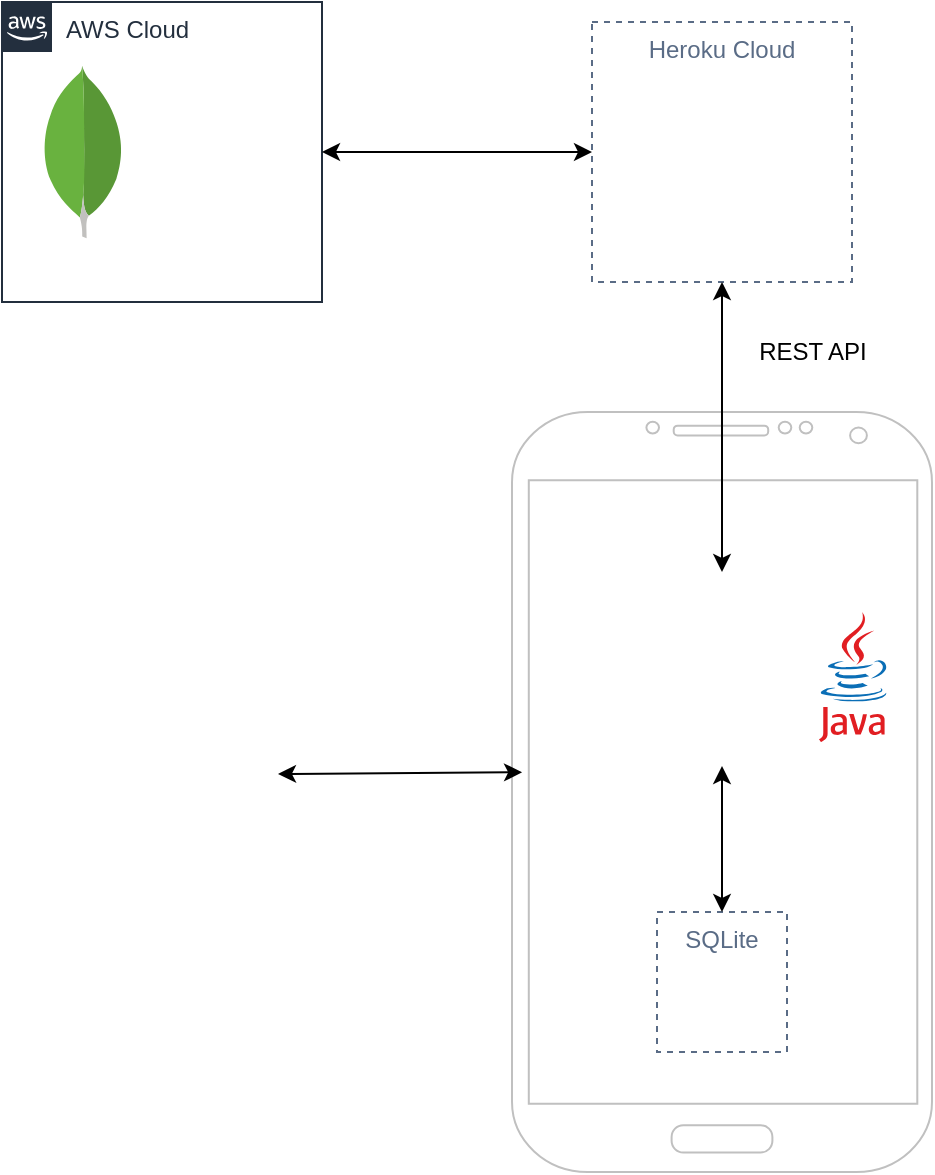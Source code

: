 <mxfile version="13.10.9" type="device"><diagram id="5MK0IfmXc1qlkzbs9dKC" name="Page-1"><mxGraphModel dx="946" dy="618" grid="1" gridSize="10" guides="1" tooltips="1" connect="1" arrows="1" fold="1" page="1" pageScale="1" pageWidth="827" pageHeight="1169" math="0" shadow="0"><root><mxCell id="0"/><mxCell id="1" parent="0"/><mxCell id="BarC6KIm3lW1qHcUtieY-1" value="" style="shape=image;html=1;verticalAlign=top;verticalLabelPosition=bottom;labelBackgroundColor=#ffffff;imageAspect=0;aspect=fixed;image=https://cdn2.iconfinder.com/data/icons/nodejs-1/128/nodejs-128.png" vertex="1" parent="1"><mxGeometry x="400" y="160" width="120" height="120" as="geometry"/></mxCell><mxCell id="BarC6KIm3lW1qHcUtieY-2" value="" style="dashed=0;outlineConnect=0;html=1;align=center;labelPosition=center;verticalLabelPosition=bottom;verticalAlign=top;shape=mxgraph.weblogos.mongodb" vertex="1" parent="1"><mxGeometry x="120" y="176.9" width="41.2" height="86.2" as="geometry"/></mxCell><mxCell id="BarC6KIm3lW1qHcUtieY-7" value="" style="shape=image;verticalLabelPosition=bottom;labelBackgroundColor=#ffffff;verticalAlign=top;aspect=fixed;imageAspect=0;image=https://maxcdn.icons8.com/Share/icon/Data/database_filled1600.png;" vertex="1" parent="1"><mxGeometry x="170" y="183" width="74" height="74" as="geometry"/></mxCell><mxCell id="BarC6KIm3lW1qHcUtieY-11" value="AWS Cloud" style="points=[[0,0],[0.25,0],[0.5,0],[0.75,0],[1,0],[1,0.25],[1,0.5],[1,0.75],[1,1],[0.75,1],[0.5,1],[0.25,1],[0,1],[0,0.75],[0,0.5],[0,0.25]];outlineConnect=0;gradientColor=none;html=1;whiteSpace=wrap;fontSize=12;fontStyle=0;shape=mxgraph.aws4.group;grIcon=mxgraph.aws4.group_aws_cloud_alt;strokeColor=#232F3E;fillColor=none;verticalAlign=top;align=left;spacingLeft=30;fontColor=#232F3E;dashed=0;" vertex="1" parent="1"><mxGeometry x="100" y="145" width="160" height="150" as="geometry"/></mxCell><mxCell id="BarC6KIm3lW1qHcUtieY-16" value="Heroku Cloud" style="fillColor=none;strokeColor=#5A6C86;dashed=1;verticalAlign=top;fontStyle=0;fontColor=#5A6C86;" vertex="1" parent="1"><mxGeometry x="395" y="155" width="130" height="130" as="geometry"/></mxCell><mxCell id="BarC6KIm3lW1qHcUtieY-17" value="" style="verticalLabelPosition=bottom;verticalAlign=top;html=1;shadow=0;dashed=0;strokeWidth=1;shape=mxgraph.android.phone2;strokeColor=#c0c0c0;" vertex="1" parent="1"><mxGeometry x="355" y="350" width="210" height="380" as="geometry"/></mxCell><mxCell id="BarC6KIm3lW1qHcUtieY-18" value="" style="shape=image;html=1;verticalAlign=top;verticalLabelPosition=bottom;labelBackgroundColor=#ffffff;imageAspect=0;aspect=fixed;image=https://cdn1.iconfinder.com/data/icons/simple-icons/128/heroku-128-black.png" vertex="1" parent="1"><mxGeometry x="395" y="155" width="28" height="28" as="geometry"/></mxCell><mxCell id="BarC6KIm3lW1qHcUtieY-20" value="SQLite" style="fillColor=none;strokeColor=#5A6C86;dashed=1;verticalAlign=top;fontStyle=0;fontColor=#5A6C86;" vertex="1" parent="1"><mxGeometry x="427.5" y="600" width="65" height="70" as="geometry"/></mxCell><mxCell id="BarC6KIm3lW1qHcUtieY-21" value="" style="shape=image;verticalLabelPosition=bottom;labelBackgroundColor=#ffffff;verticalAlign=top;aspect=fixed;imageAspect=0;image=https://maxcdn.icons8.com/Share/icon/Data/database_filled1600.png;" vertex="1" parent="1"><mxGeometry x="443" y="630" width="34" height="34" as="geometry"/></mxCell><mxCell id="BarC6KIm3lW1qHcUtieY-22" value="" style="shape=image;verticalLabelPosition=bottom;labelBackgroundColor=#ffffff;verticalAlign=top;aspect=fixed;imageAspect=0;image=https://blog.appliedis.com/wp-content/uploads/2013/11/android1.png;" vertex="1" parent="1"><mxGeometry x="411.5" y="430" width="97" height="97" as="geometry"/></mxCell><mxCell id="BarC6KIm3lW1qHcUtieY-23" value="" style="endArrow=classic;startArrow=classic;html=1;entryX=0.5;entryY=1;entryDx=0;entryDy=0;exitX=0.5;exitY=0;exitDx=0;exitDy=0;" edge="1" parent="1" source="BarC6KIm3lW1qHcUtieY-20" target="BarC6KIm3lW1qHcUtieY-22"><mxGeometry width="50" height="50" relative="1" as="geometry"><mxPoint x="190" y="540" as="sourcePoint"/><mxPoint x="240" y="490" as="targetPoint"/></mxGeometry></mxCell><mxCell id="BarC6KIm3lW1qHcUtieY-24" value="" style="endArrow=classic;startArrow=classic;html=1;exitX=0.5;exitY=0;exitDx=0;exitDy=0;entryX=0.5;entryY=1;entryDx=0;entryDy=0;" edge="1" parent="1" source="BarC6KIm3lW1qHcUtieY-22" target="BarC6KIm3lW1qHcUtieY-16"><mxGeometry width="50" height="50" relative="1" as="geometry"><mxPoint x="477" y="443" as="sourcePoint"/><mxPoint x="470" y="310" as="targetPoint"/></mxGeometry></mxCell><mxCell id="BarC6KIm3lW1qHcUtieY-25" value="" style="endArrow=classic;startArrow=classic;html=1;entryX=1;entryY=0.5;entryDx=0;entryDy=0;exitX=0;exitY=0.5;exitDx=0;exitDy=0;" edge="1" parent="1" source="BarC6KIm3lW1qHcUtieY-16" target="BarC6KIm3lW1qHcUtieY-11"><mxGeometry width="50" height="50" relative="1" as="geometry"><mxPoint x="330" y="358" as="sourcePoint"/><mxPoint x="330" y="285" as="targetPoint"/></mxGeometry></mxCell><mxCell id="BarC6KIm3lW1qHcUtieY-26" value="" style="shape=image;html=1;verticalAlign=top;verticalLabelPosition=bottom;labelBackgroundColor=#ffffff;imageAspect=0;aspect=fixed;image=https://cdn4.iconfinder.com/data/icons/essential-app-2/16/user-avatar-human-admin-login-128.png" vertex="1" parent="1"><mxGeometry x="110" y="467" width="128" height="128" as="geometry"/></mxCell><mxCell id="BarC6KIm3lW1qHcUtieY-27" value="" style="endArrow=classic;startArrow=classic;html=1;entryX=1;entryY=0.5;entryDx=0;entryDy=0;exitX=0.024;exitY=0.474;exitDx=0;exitDy=0;exitPerimeter=0;" edge="1" parent="1" source="BarC6KIm3lW1qHcUtieY-17" target="BarC6KIm3lW1qHcUtieY-26"><mxGeometry width="50" height="50" relative="1" as="geometry"><mxPoint x="365" y="520" as="sourcePoint"/><mxPoint x="230" y="520" as="targetPoint"/></mxGeometry></mxCell><mxCell id="BarC6KIm3lW1qHcUtieY-28" value="" style="dashed=0;outlineConnect=0;html=1;align=center;labelPosition=center;verticalLabelPosition=bottom;verticalAlign=top;shape=mxgraph.weblogos.java" vertex="1" parent="1"><mxGeometry x="508.5" y="450" width="34.4" height="65" as="geometry"/></mxCell><mxCell id="BarC6KIm3lW1qHcUtieY-31" value="REST API" style="text;html=1;resizable=0;autosize=1;align=center;verticalAlign=middle;points=[];fillColor=none;strokeColor=none;rounded=0;" vertex="1" parent="1"><mxGeometry x="470" y="310" width="70" height="20" as="geometry"/></mxCell></root></mxGraphModel></diagram></mxfile>